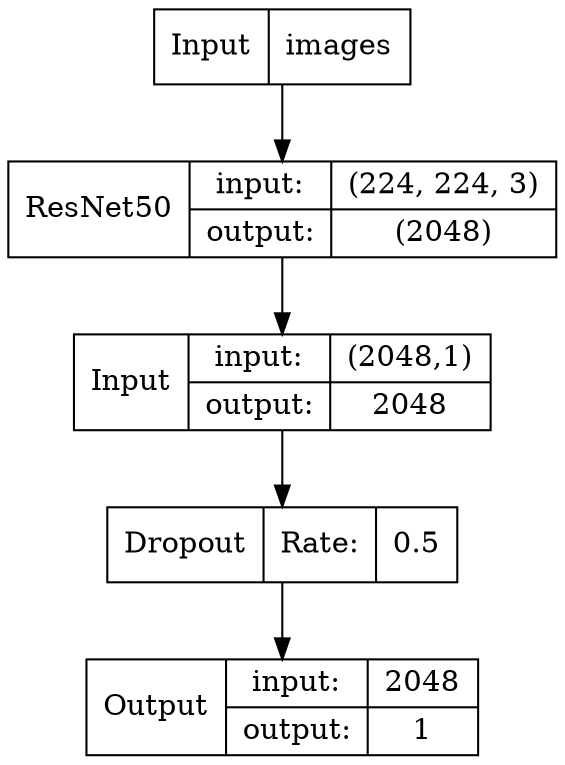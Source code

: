 // The Model Chart
digraph {
	node [shape=record]
	IN [label="Input|images"]
	"PRE-R" [label="ResNet50|{input:|output:}|{(224, 224, 3)|(2048)}"]
	IN -> "PRE-R"
	L3 [label="Input|{input:|output:}|{(2048,1)|2048}"]
	"PRE-R" -> L3
	L4 [label="Dropout|Rate:|0.5"]
	L5 [label="Output|{input:|output:}|{2048|1}"]
	L3 -> L4
	L4 -> L5
}
